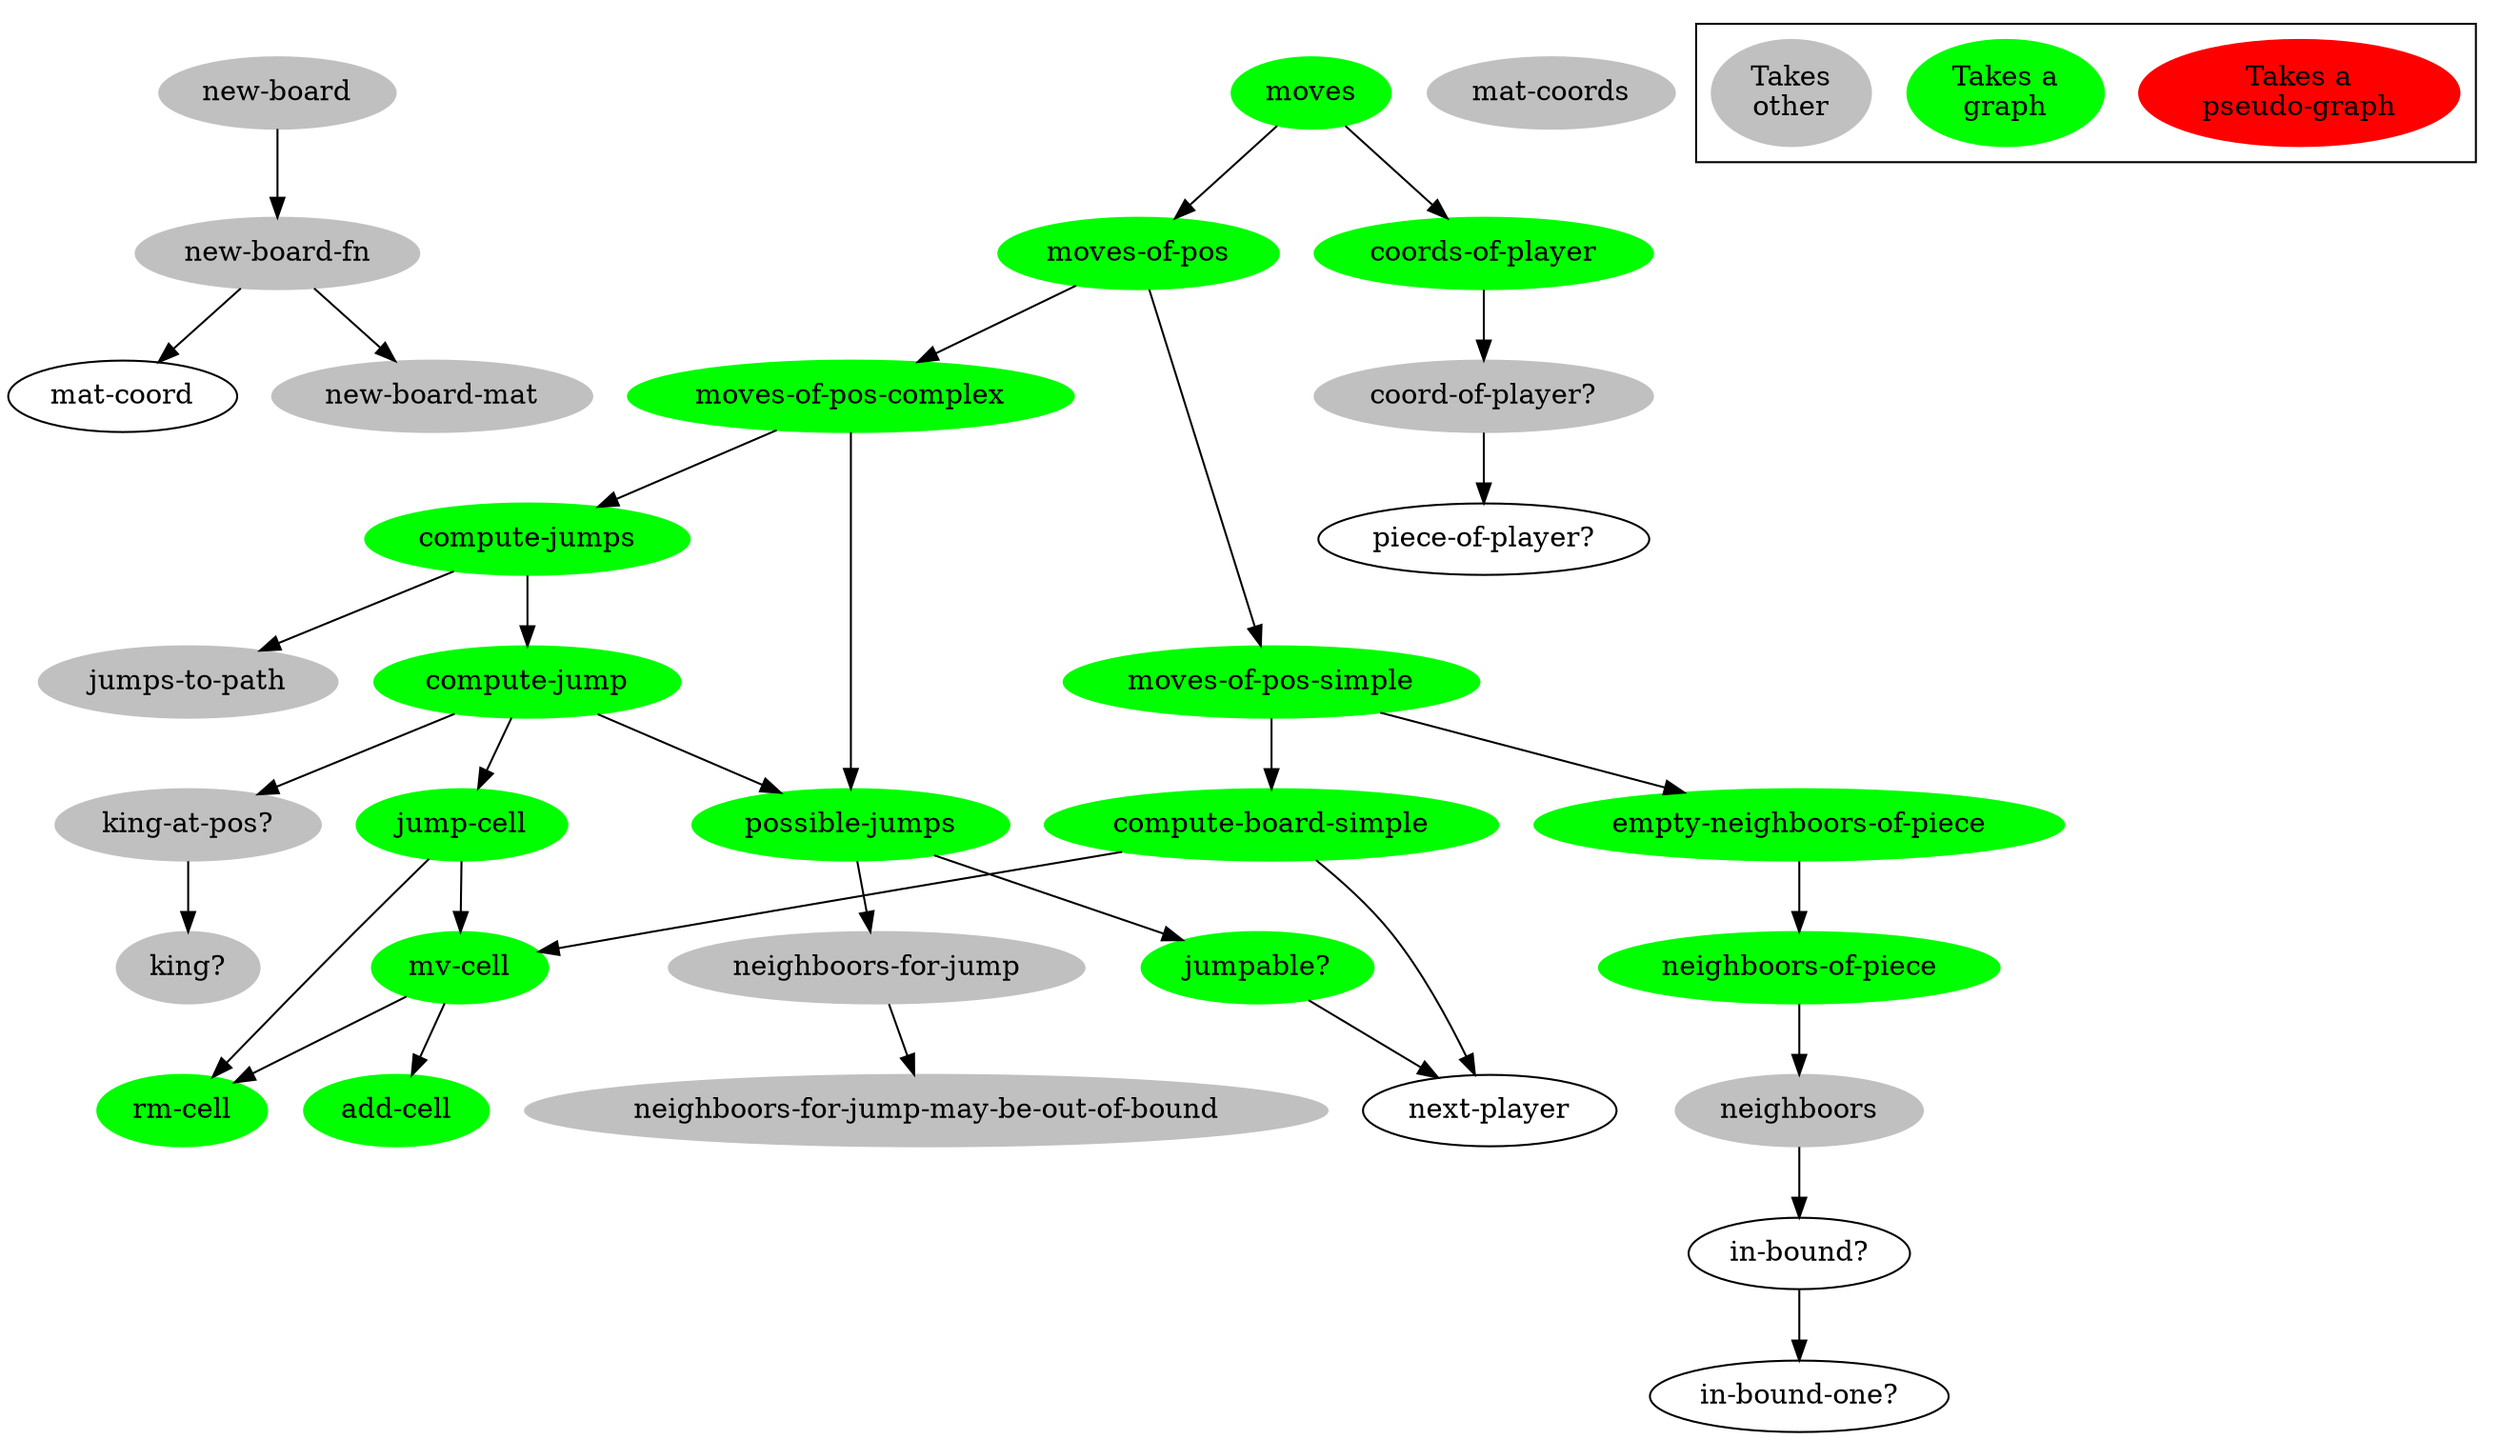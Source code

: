 digraph funtions {

/******************************************************************************
 *                         edges                                              *         
 ******************************************************************************/

        "new-board-fn" -> "mat-coord";
        "new-board-fn" -> "new-board-mat";
        
        "new-board" -> "new-board-fn";

        "in-bound?" -> "in-bound-one?";

        "neighboors" -> "in-bound?";

        "neighboors-of-piece" -> "neighboors";

        "empty-neighboors-of-piece" -> "neighboors-of-piece";

        "mv-cell" -> "rm-cell";
        "mv-cell" -> "add-cell";

        "compute-board-simple" -> "mv-cell";
        "compute-board-simple" -> "next-player";

        "moves-of-pos-simple" -> "compute-board-simple";
        "moves-of-pos-simple" ->  "empty-neighboors-of-piece";
        
        "neighboors-for-jump" -> "neighboors-for-jump-may-be-out-of-bound";

        "jumpable?" -> "next-player";

        "possible-jumps" -> "jumpable?";
        "possible-jumps" -> "neighboors-for-jump";

        "jump-cell" -> "rm-cell";
        "jump-cell" -> "mv-cell";

        "king-at-pos?" -> "king?";

        "compute-jump" -> "jump-cell";
        "compute-jump" -> "possible-jumps";
        "compute-jump" -> "king-at-pos?";

        "compute-jumps" -> "compute-jump";
        "compute-jumps" -> "jumps-to-path";

        "moves-of-pos-complex" -> "compute-jumps";
        "moves-of-pos-complex" -> "possible-jumps";

        "moves-of-pos" -> "moves-of-pos-simple";
        "moves-of-pos" -> "moves-of-pos-complex";

        "coord-of-player?" -> "piece-of-player?";

        "coords-of-player" -> "coord-of-player?";

        "moves" -> "moves-of-pos";
        "moves" -> "coords-of-player";

/******************************************************************************
 *                         nodes                                              *         
 ******************************************************************************/

        "moves"[bgcolor=green color=green style=filled];
        "coords-of-player"[bgcolor=green color=green style=filled];
        "moves-of-pos"[bgcolor=green color=green style=filled];
        "moves-of-pos-complex"[bgcolor=green color=green style=filled];
        "moves-of-pos-simple"[bgcolor=green color=green style=filled];
        "compute-board-simple"[bgcolor=green color=green style=filled];
        "mv-cell"[bgcolor=green color=green style=filled];
        "add-cell"[bgcolor=green color=green style=filled];
        "rm-cell"[bgcolor=green color=green style=filled];
        "empty-neighboors-of-piece"[bgcolor=green color=green style=filled];
        "neighboors-of-piece"[bgcolor=green color=green style=filled];

        "compute-jump"[bgcolor=green color=green style=filled];

        "jump-cell"[bgcolor=green color=green style=filled];
        "possible-jumps"[bgcolor=green color=green style=filled];
        "jumpable?"[bgcolor=green color=green style=filled];

        "coord-of-player?"[bgcolor=grey color=grey style=filled];
        "jumps-to-path"[bgcolor=grey color=grey style=filled];
        "king-at-pos?"[bgcolor=grey color=grey style=filled];
        "king?"[bgcolor=grey color=grey style=filled];
        "neighboors-for-jump"[bgcolor=grey color=grey style=filled];
        "neighboors-for-jump-may-be-out-of-bound"[bgcolor=grey color=grey style=filled];
        "neighboors"[bgcolor=grey color=grey style=filled];
        "new-board"[bgcolor=grey color=grey style=filled];
        "new-board-fn"[bgcolor=grey color=grey style=filled];
        "new-board-mat"[bgcolor=grey color=grey style=filled];
        "mat-coords"[bgcolor=grey color=grey style=filled];


        "compute-jumps"[bgcolor=green color=green style=filled];

/******************************************************************************
 *                         legend                                             *         
 ******************************************************************************/

        "Takes a\npseudo-graph"[bgcolor=red color=red style=filled];
        "Takes a\ngraph"[bgcolor=green color=green style=filled];
//        "Takes\nother"[bgcolor="#94003f" color="#94003f" style=filled];
        "Takes\nother"[bgcolor=grey color=grey style=filled];

        subgraph "cluster-legend" {
                "Takes a\npseudo-graph";
                "Takes a\ngraph";
                "Takes\nother";
        }

}
